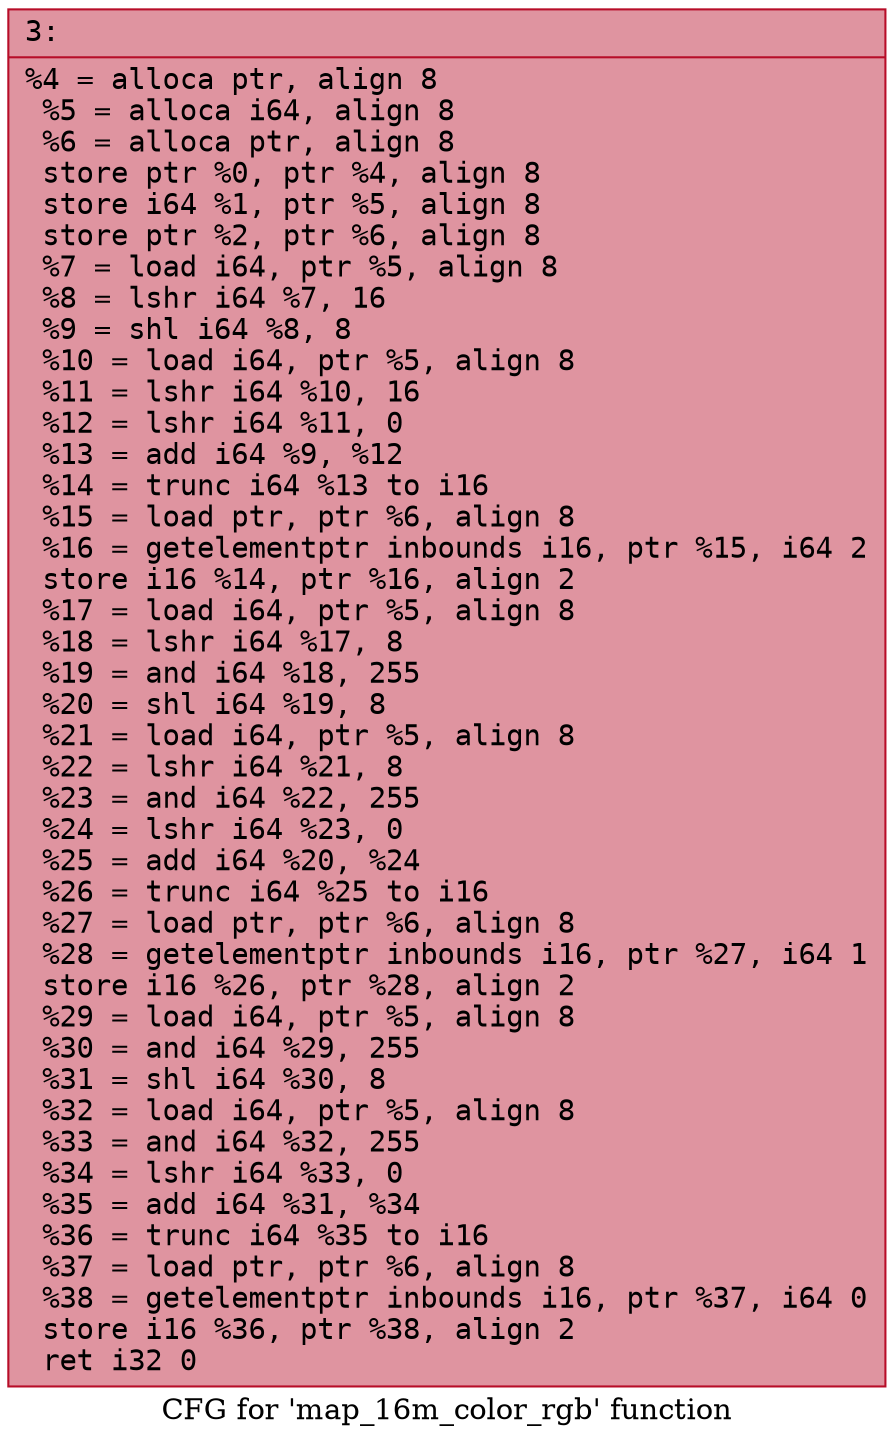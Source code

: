 digraph "CFG for 'map_16m_color_rgb' function" {
	label="CFG for 'map_16m_color_rgb' function";

	Node0x600001514a50 [shape=record,color="#b70d28ff", style=filled, fillcolor="#b70d2870" fontname="Courier",label="{3:\l|  %4 = alloca ptr, align 8\l  %5 = alloca i64, align 8\l  %6 = alloca ptr, align 8\l  store ptr %0, ptr %4, align 8\l  store i64 %1, ptr %5, align 8\l  store ptr %2, ptr %6, align 8\l  %7 = load i64, ptr %5, align 8\l  %8 = lshr i64 %7, 16\l  %9 = shl i64 %8, 8\l  %10 = load i64, ptr %5, align 8\l  %11 = lshr i64 %10, 16\l  %12 = lshr i64 %11, 0\l  %13 = add i64 %9, %12\l  %14 = trunc i64 %13 to i16\l  %15 = load ptr, ptr %6, align 8\l  %16 = getelementptr inbounds i16, ptr %15, i64 2\l  store i16 %14, ptr %16, align 2\l  %17 = load i64, ptr %5, align 8\l  %18 = lshr i64 %17, 8\l  %19 = and i64 %18, 255\l  %20 = shl i64 %19, 8\l  %21 = load i64, ptr %5, align 8\l  %22 = lshr i64 %21, 8\l  %23 = and i64 %22, 255\l  %24 = lshr i64 %23, 0\l  %25 = add i64 %20, %24\l  %26 = trunc i64 %25 to i16\l  %27 = load ptr, ptr %6, align 8\l  %28 = getelementptr inbounds i16, ptr %27, i64 1\l  store i16 %26, ptr %28, align 2\l  %29 = load i64, ptr %5, align 8\l  %30 = and i64 %29, 255\l  %31 = shl i64 %30, 8\l  %32 = load i64, ptr %5, align 8\l  %33 = and i64 %32, 255\l  %34 = lshr i64 %33, 0\l  %35 = add i64 %31, %34\l  %36 = trunc i64 %35 to i16\l  %37 = load ptr, ptr %6, align 8\l  %38 = getelementptr inbounds i16, ptr %37, i64 0\l  store i16 %36, ptr %38, align 2\l  ret i32 0\l}"];
}
